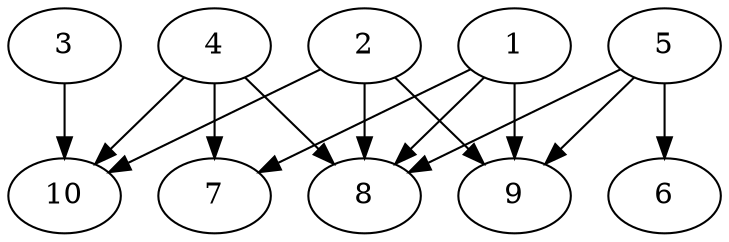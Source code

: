 // DAG automatically generated by daggen at Thu Oct  3 13:58:04 2019
// ./daggen --dot -n 10 --ccr 0.5 --fat 0.9 --regular 0.7 --density 0.7 --mindata 5242880 --maxdata 52428800 
digraph G {
  1 [size="36784128", alpha="0.19", expect_size="18392064"] 
  1 -> 7 [size ="18392064"]
  1 -> 8 [size ="18392064"]
  1 -> 9 [size ="18392064"]
  2 [size="37181440", alpha="0.07", expect_size="18590720"] 
  2 -> 8 [size ="18590720"]
  2 -> 9 [size ="18590720"]
  2 -> 10 [size ="18590720"]
  3 [size="47054848", alpha="0.17", expect_size="23527424"] 
  3 -> 10 [size ="23527424"]
  4 [size="85534720", alpha="0.01", expect_size="42767360"] 
  4 -> 7 [size ="42767360"]
  4 -> 8 [size ="42767360"]
  4 -> 10 [size ="42767360"]
  5 [size="32253952", alpha="0.20", expect_size="16126976"] 
  5 -> 6 [size ="16126976"]
  5 -> 8 [size ="16126976"]
  5 -> 9 [size ="16126976"]
  6 [size="29122560", alpha="0.18", expect_size="14561280"] 
  7 [size="15706112", alpha="0.10", expect_size="7853056"] 
  8 [size="48920576", alpha="0.14", expect_size="24460288"] 
  9 [size="91338752", alpha="0.12", expect_size="45669376"] 
  10 [size="55087104", alpha="0.14", expect_size="27543552"] 
}
